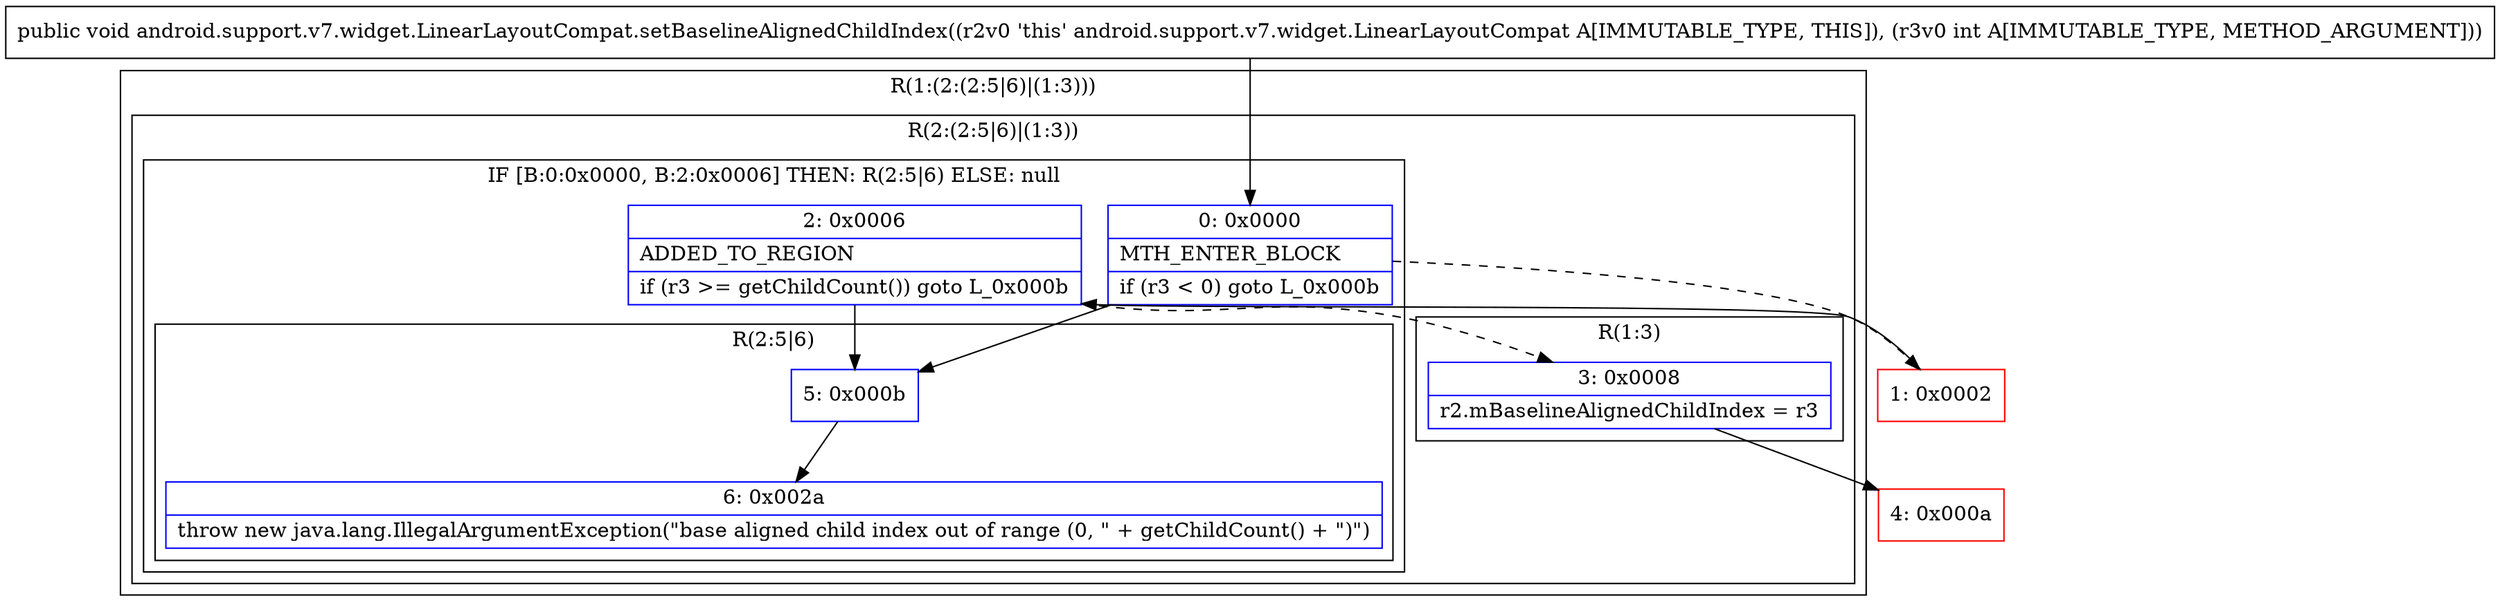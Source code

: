 digraph "CFG forandroid.support.v7.widget.LinearLayoutCompat.setBaselineAlignedChildIndex(I)V" {
subgraph cluster_Region_1657934558 {
label = "R(1:(2:(2:5|6)|(1:3)))";
node [shape=record,color=blue];
subgraph cluster_Region_77818378 {
label = "R(2:(2:5|6)|(1:3))";
node [shape=record,color=blue];
subgraph cluster_IfRegion_431902201 {
label = "IF [B:0:0x0000, B:2:0x0006] THEN: R(2:5|6) ELSE: null";
node [shape=record,color=blue];
Node_0 [shape=record,label="{0\:\ 0x0000|MTH_ENTER_BLOCK\l|if (r3 \< 0) goto L_0x000b\l}"];
Node_2 [shape=record,label="{2\:\ 0x0006|ADDED_TO_REGION\l|if (r3 \>= getChildCount()) goto L_0x000b\l}"];
subgraph cluster_Region_1639360578 {
label = "R(2:5|6)";
node [shape=record,color=blue];
Node_5 [shape=record,label="{5\:\ 0x000b}"];
Node_6 [shape=record,label="{6\:\ 0x002a|throw new java.lang.IllegalArgumentException(\"base aligned child index out of range (0, \" + getChildCount() + \")\")\l}"];
}
}
subgraph cluster_Region_318767688 {
label = "R(1:3)";
node [shape=record,color=blue];
Node_3 [shape=record,label="{3\:\ 0x0008|r2.mBaselineAlignedChildIndex = r3\l}"];
}
}
}
Node_1 [shape=record,color=red,label="{1\:\ 0x0002}"];
Node_4 [shape=record,color=red,label="{4\:\ 0x000a}"];
MethodNode[shape=record,label="{public void android.support.v7.widget.LinearLayoutCompat.setBaselineAlignedChildIndex((r2v0 'this' android.support.v7.widget.LinearLayoutCompat A[IMMUTABLE_TYPE, THIS]), (r3v0 int A[IMMUTABLE_TYPE, METHOD_ARGUMENT])) }"];
MethodNode -> Node_0;
Node_0 -> Node_1[style=dashed];
Node_0 -> Node_5;
Node_2 -> Node_3[style=dashed];
Node_2 -> Node_5;
Node_5 -> Node_6;
Node_3 -> Node_4;
Node_1 -> Node_2;
}

